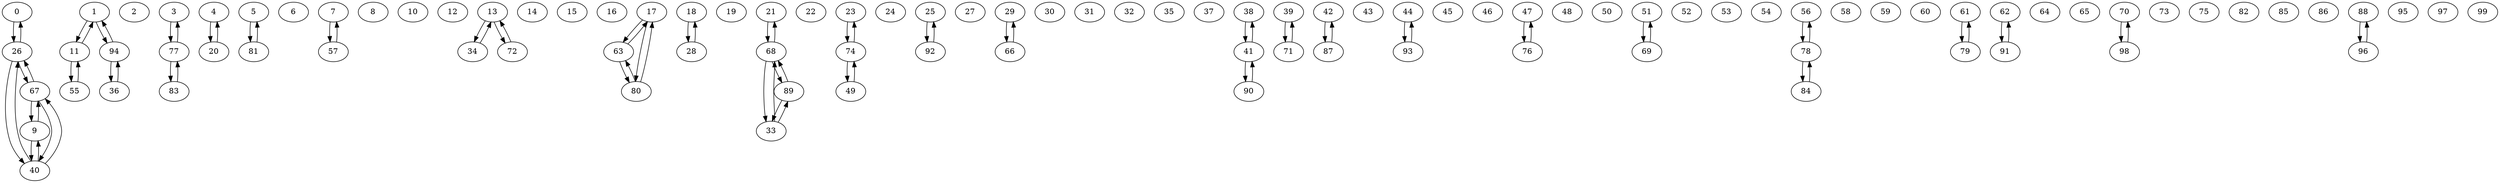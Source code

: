 digraph G {
	0;
	1;
	2;
	3;
	4;
	5;
	6;
	7;
	8;
	9;
	10;
	11;
	12;
	13;
	14;
	15;
	16;
	17;
	18;
	19;
	20;
	21;
	22;
	23;
	24;
	25;
	26;
	27;
	28;
	29;
	30;
	31;
	32;
	33;
	34;
	35;
	36;
	37;
	38;
	39;
	40;
	41;
	42;
	43;
	44;
	45;
	46;
	47;
	48;
	49;
	50;
	51;
	52;
	53;
	54;
	55;
	56;
	57;
	58;
	59;
	60;
	61;
	62;
	63;
	64;
	65;
	66;
	67;
	68;
	69;
	70;
	71;
	72;
	73;
	74;
	75;
	76;
	77;
	78;
	79;
	80;
	81;
	82;
	83;
	84;
	85;
	86;
	87;
	88;
	89;
	90;
	91;
	92;
	93;
	94;
	95;
	96;
	97;
	98;
	99;
	0 -> 26;
	1 -> 11;
	1 -> 94;
	3 -> 77;
	4 -> 20;
	5 -> 81;
	7 -> 57;
	9 -> 40;
	9 -> 67;
	11 -> 1;
	11 -> 55;
	13 -> 34;
	13 -> 72;
	17 -> 63;
	17 -> 80;
	18 -> 28;
	20 -> 4;
	21 -> 68;
	23 -> 74;
	25 -> 92;
	26 -> 0;
	26 -> 40;
	26 -> 67;
	28 -> 18;
	29 -> 66;
	33 -> 68;
	33 -> 89;
	34 -> 13;
	36 -> 94;
	38 -> 41;
	39 -> 71;
	40 -> 9;
	40 -> 26;
	40 -> 67;
	41 -> 38;
	41 -> 90;
	42 -> 87;
	44 -> 93;
	47 -> 76;
	49 -> 74;
	51 -> 69;
	55 -> 11;
	56 -> 78;
	57 -> 7;
	61 -> 79;
	62 -> 91;
	63 -> 17;
	63 -> 80;
	66 -> 29;
	67 -> 9;
	67 -> 26;
	67 -> 40;
	68 -> 21;
	68 -> 33;
	68 -> 89;
	69 -> 51;
	70 -> 98;
	71 -> 39;
	72 -> 13;
	74 -> 23;
	74 -> 49;
	76 -> 47;
	77 -> 3;
	77 -> 83;
	78 -> 56;
	78 -> 84;
	79 -> 61;
	80 -> 17;
	80 -> 63;
	81 -> 5;
	83 -> 77;
	84 -> 78;
	87 -> 42;
	88 -> 96;
	89 -> 33;
	89 -> 68;
	90 -> 41;
	91 -> 62;
	92 -> 25;
	93 -> 44;
	94 -> 1;
	94 -> 36;
	96 -> 88;
	98 -> 70;
}